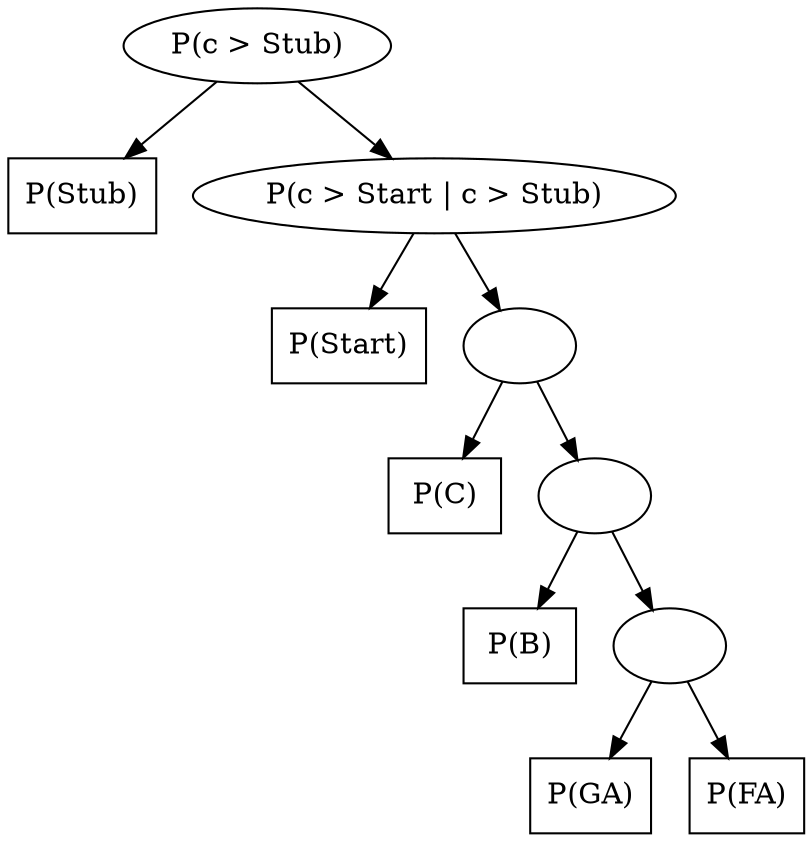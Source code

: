 digraph {
	root [label="P(c > Stub)"]
	stub [label="P(Stub)" shape=rectangle]
	gtstub [label="P(c > Start | c > Stub)"]
	start [label="P(Start)" shape=rectangle]
	gtstart [label=""]
	c [label="P(C)" shape=rectangle]
	gtc [label=""]
	b [label="P(B)" shape=rectangle]
	gtb [label=""]
	ga [label="P(GA)" shape=rectangle]
	fa [label="P(FA)" shape=rectangle]
	root -> stub [label=""]
	root -> gtstub [label=""]
	gtstub -> start [label=""]
	gtstub -> gtstart [label=""]
	gtstart -> c [label=""]
	gtstart -> gtc [label=""]
	gtc -> b [label=""]
	gtc -> gtb [label=""]
	gtb -> ga [label=""]
	gtb -> fa [label=""]
}
